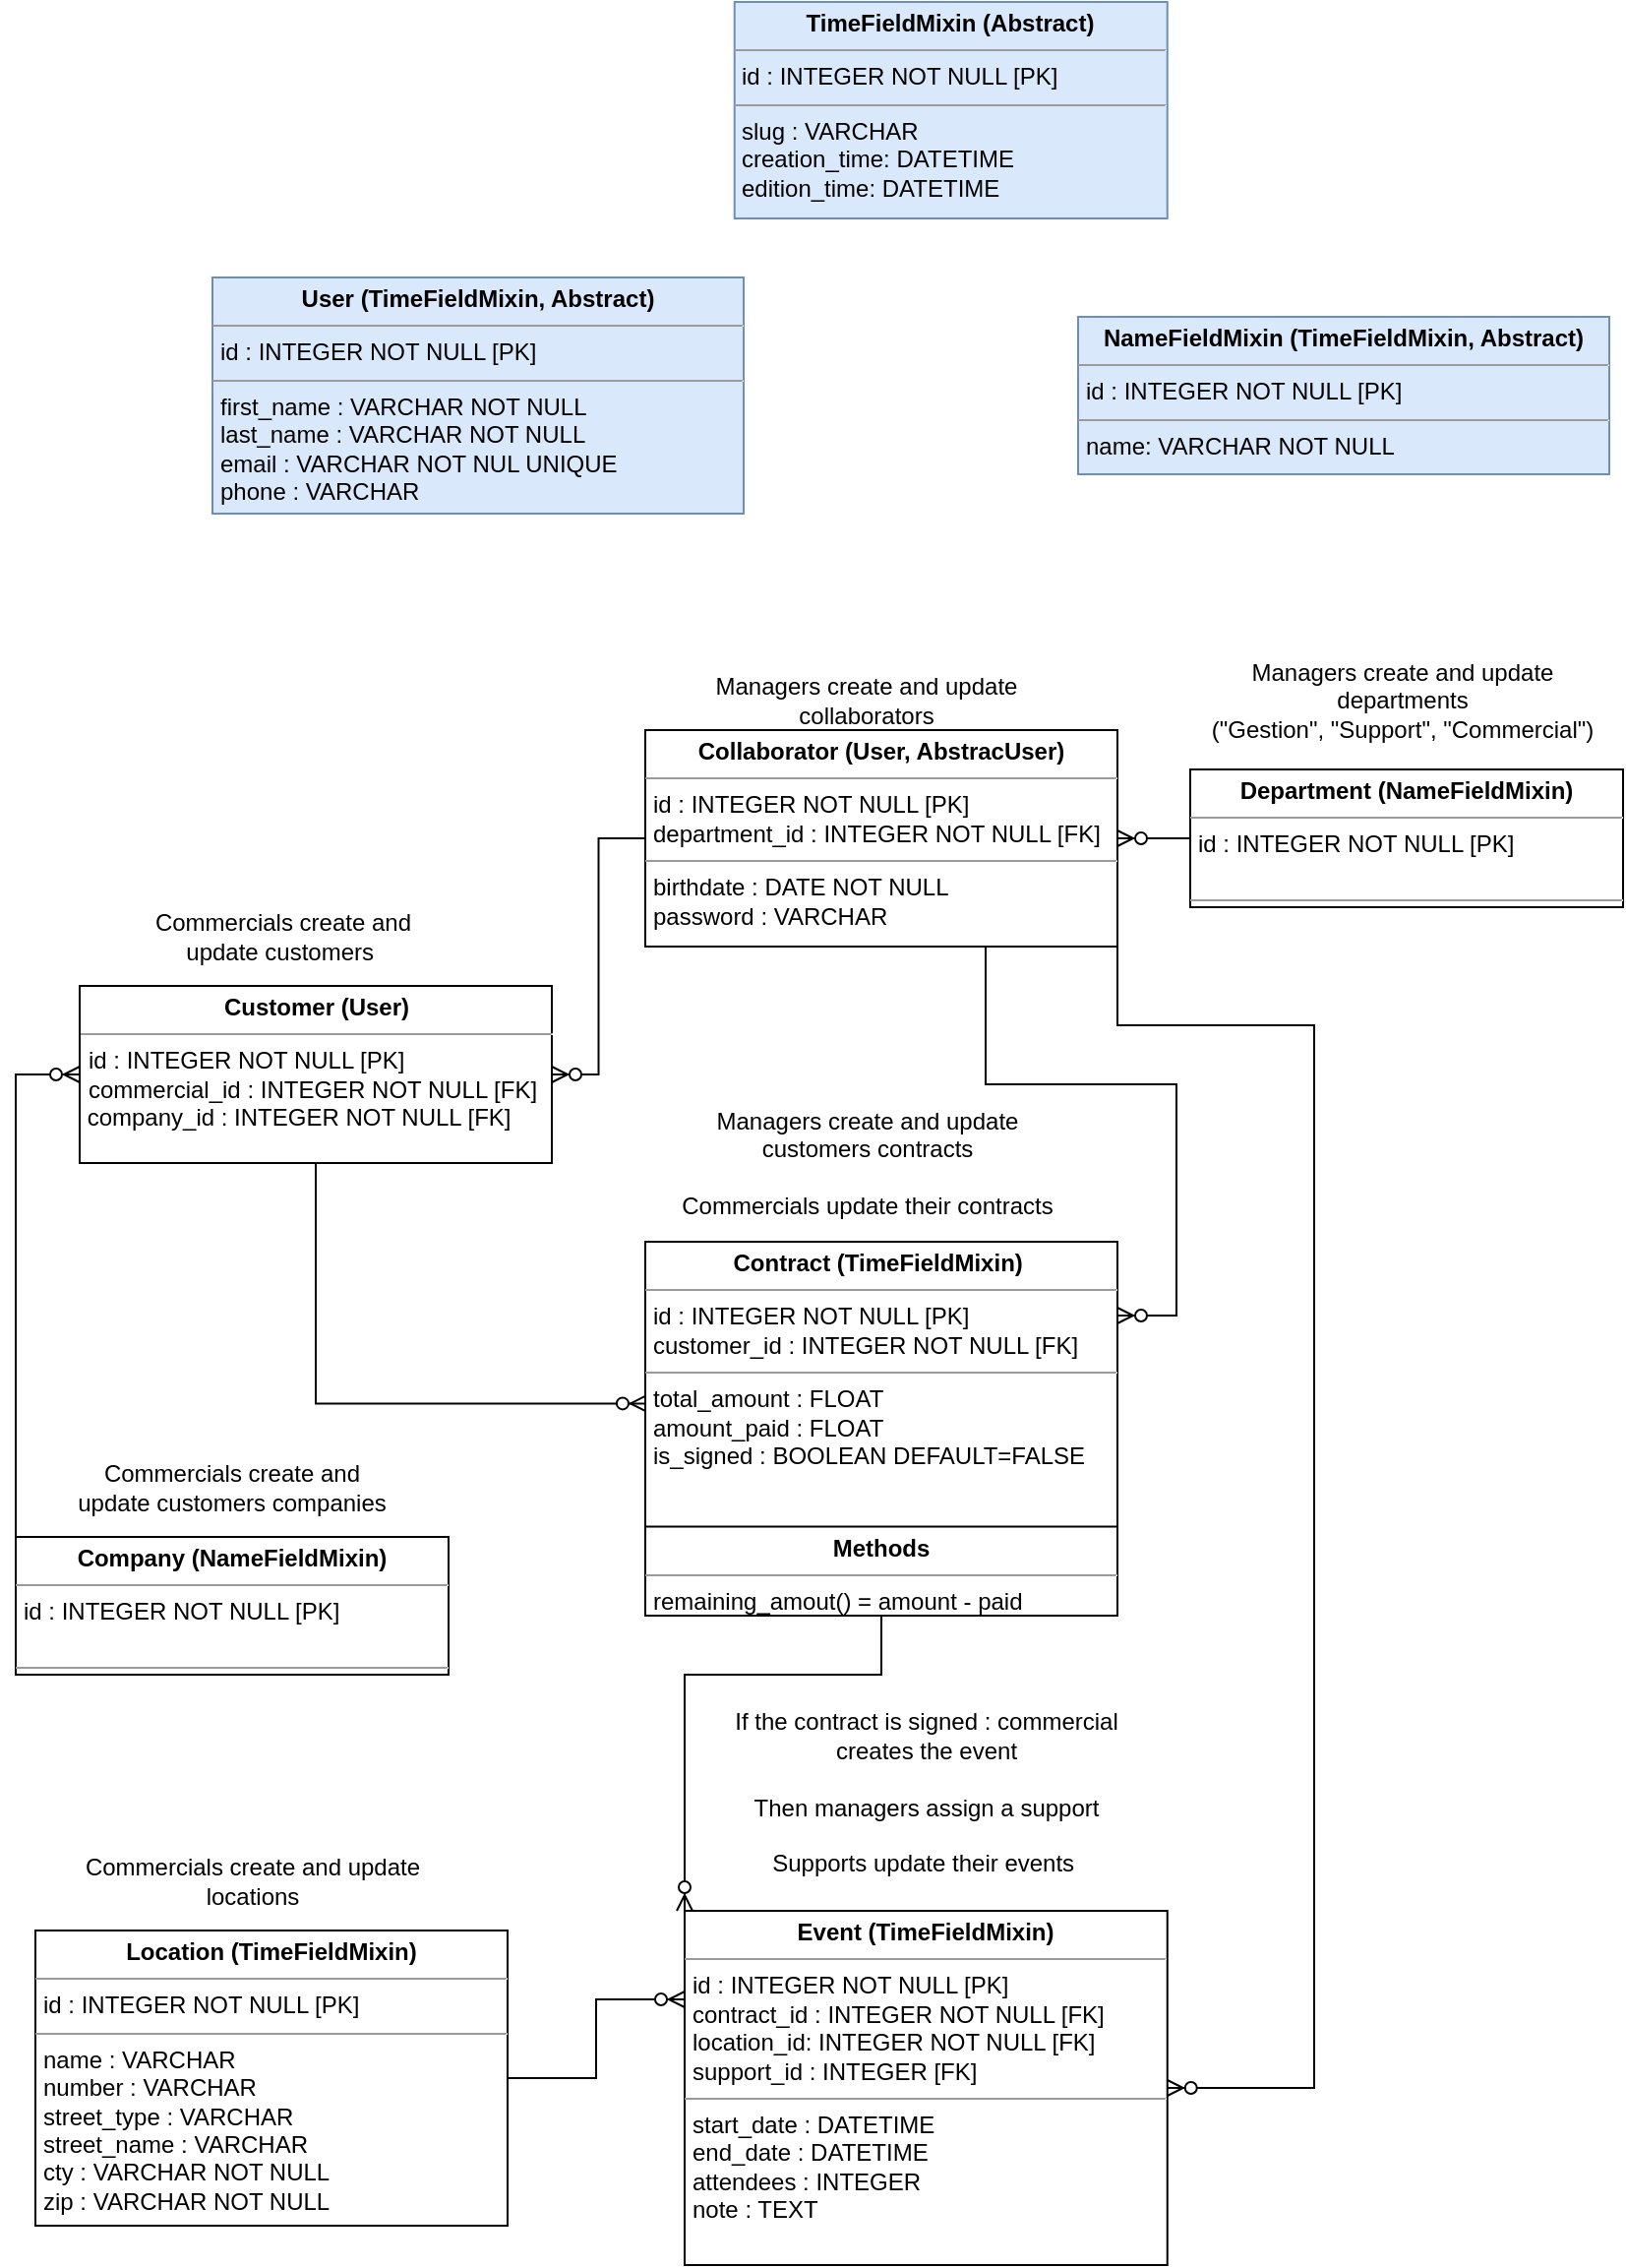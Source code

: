 <mxfile version="22.1.17" type="device">
  <diagram name="Page-1" id="plMPnYqYeWeYJmXO6-pG">
    <mxGraphModel dx="1195" dy="643" grid="1" gridSize="10" guides="1" tooltips="1" connect="1" arrows="1" fold="1" page="1" pageScale="1" pageWidth="827" pageHeight="1169" math="0" shadow="0">
      <root>
        <mxCell id="0" />
        <mxCell id="1" parent="0" />
        <mxCell id="ze8dPootAyPGJqRhnMk7-1" value="&lt;p style=&quot;margin:0px;margin-top:4px;text-align:center;&quot;&gt;&lt;b&gt;User (TimeFieldMixin, A&lt;/b&gt;&lt;b&gt;bstract&lt;span style=&quot;background-color: initial;&quot;&gt;)&lt;/span&gt;&lt;/b&gt;&lt;/p&gt;&lt;hr size=&quot;1&quot;&gt;&lt;p style=&quot;margin:0px;margin-left:4px;&quot;&gt;id : INTEGER NOT NULL [PK]&lt;br&gt;&lt;/p&gt;&lt;hr size=&quot;1&quot;&gt;&lt;p style=&quot;margin:0px;margin-left:4px;&quot;&gt;first_name : VARCHAR NOT NULL&lt;/p&gt;&lt;p style=&quot;margin:0px;margin-left:4px;&quot;&gt;last_name : VARCHAR NOT NULL&lt;br&gt;&lt;/p&gt;&lt;p style=&quot;margin:0px;margin-left:4px;&quot;&gt;email : VARCHAR NOT NUL UNIQUE&lt;/p&gt;&lt;p style=&quot;margin:0px;margin-left:4px;&quot;&gt;phone : VARCHAR&lt;br&gt;&lt;/p&gt;&lt;p style=&quot;margin:0px;margin-left:4px;&quot;&gt;&lt;br&gt;&lt;/p&gt;&lt;p style=&quot;margin:0px;margin-left:4px;&quot;&gt;&lt;br&gt;&lt;br&gt;&lt;/p&gt;" style="verticalAlign=top;align=left;overflow=fill;fontSize=12;fontFamily=Helvetica;html=1;whiteSpace=wrap;fillColor=#dae8fc;strokeColor=#6c8ebf;" parent="1" vertex="1">
          <mxGeometry x="110.0" y="150" width="270" height="120" as="geometry" />
        </mxCell>
        <mxCell id="ze8dPootAyPGJqRhnMk7-3" value="&lt;p style=&quot;margin:0px;margin-top:4px;text-align:center;&quot;&gt;&lt;b&gt;Customer (User)&lt;/b&gt;&lt;/p&gt;&lt;hr size=&quot;1&quot;&gt;&lt;p style=&quot;margin:0px;margin-left:4px;&quot;&gt;id : INTEGER NOT NULL [PK]&lt;br&gt;&lt;/p&gt;&lt;p style=&quot;margin:0px;margin-left:4px;&quot;&gt;commercial_id : INTEGER NOT NULL [FK]&lt;span data-darkreader-inline-color=&quot;&quot; data-darkreader-inline-bgcolor=&quot;&quot; style=&quot;background-color: initial; color: rgb(0, 0, 0); --darkreader-inline-bgcolor: initial; --darkreader-inline-color: #181a1b;&quot;&gt;&amp;nbsp;&lt;/span&gt;&lt;/p&gt;&amp;nbsp;company_id : INTEGER NOT NULL [FK]&lt;p style=&quot;margin:0px;margin-left:4px;&quot;&gt;&lt;br&gt;&lt;/p&gt;" style="verticalAlign=top;align=left;overflow=fill;fontSize=12;fontFamily=Helvetica;html=1;whiteSpace=wrap;" parent="1" vertex="1">
          <mxGeometry x="42.5" y="510" width="240" height="90" as="geometry" />
        </mxCell>
        <mxCell id="ze8dPootAyPGJqRhnMk7-6" value="&lt;p style=&quot;margin:0px;margin-top:4px;text-align:center;&quot;&gt;&lt;b&gt;Collaborator (User, AbstracUser)&lt;/b&gt;&lt;/p&gt;&lt;hr size=&quot;1&quot;&gt;&lt;p style=&quot;margin:0px;margin-left:4px;&quot;&gt;id : INTEGER NOT NULL [PK]&lt;br&gt;&lt;/p&gt;&lt;p style=&quot;margin:0px;margin-left:4px;&quot;&gt;department_id : INTEGER NOT NULL [FK]&lt;br&gt;&lt;/p&gt;&lt;hr size=&quot;1&quot;&gt;&lt;p style=&quot;margin:0px;margin-left:4px;&quot;&gt;birthdate : DATE NOT NULL&lt;/p&gt;&lt;p style=&quot;margin:0px;margin-left:4px;&quot;&gt;password : VARCHAR&lt;br&gt;&lt;br&gt;&lt;/p&gt;&lt;p style=&quot;margin:0px;margin-left:4px;&quot;&gt;&lt;br&gt;&lt;/p&gt;&lt;p style=&quot;margin:0px;margin-left:4px;&quot;&gt;&lt;br&gt;&lt;/p&gt;" style="verticalAlign=top;align=left;overflow=fill;fontSize=12;fontFamily=Helvetica;html=1;whiteSpace=wrap;" parent="1" vertex="1">
          <mxGeometry x="330" y="380" width="240" height="110" as="geometry" />
        </mxCell>
        <mxCell id="ze8dPootAyPGJqRhnMk7-18" value="" style="fontSize=12;html=1;endArrow=ERzeroToMany;endFill=1;rounded=0;entryX=0.002;entryY=0.548;entryDx=0;entryDy=0;exitX=0.5;exitY=1;exitDx=0;exitDy=0;edgeStyle=orthogonalEdgeStyle;entryPerimeter=0;" parent="1" source="ze8dPootAyPGJqRhnMk7-3" target="ze8dPootAyPGJqRhnMk7-13" edge="1">
          <mxGeometry width="100" height="100" relative="1" as="geometry">
            <mxPoint x="40" y="585" as="sourcePoint" />
            <mxPoint x="140" y="485" as="targetPoint" />
          </mxGeometry>
        </mxCell>
        <mxCell id="ze8dPootAyPGJqRhnMk7-19" value="&lt;p style=&quot;margin:0px;margin-top:4px;text-align:center;&quot;&gt;&lt;b&gt;Event (TimeFieldMixin)&lt;/b&gt;&lt;/p&gt;&lt;hr size=&quot;1&quot;&gt;&lt;p style=&quot;margin:0px;margin-left:4px;&quot;&gt;id : INTEGER NOT NULL [PK]&lt;/p&gt;&lt;p style=&quot;border-color: var(--darkreader-border--border-color); margin: 0px 0px 0px 4px; --darkreader-inline-border: var(--darkreader-border--darkreader-border--border-color);&quot; data-darkreader-inline-border=&quot;&quot;&gt;contract_id : INTEGER NOT NULL [FK]&lt;/p&gt;&lt;p style=&quot;border-color: var(--darkreader-border--border-color); margin: 0px 0px 0px 4px; --darkreader-inline-border: var(--darkreader-border--darkreader-border--border-color);&quot; data-darkreader-inline-border=&quot;&quot;&gt;location_id: INTEGER NOT NULL [FK]&lt;/p&gt;&lt;p style=&quot;border-color: var(--darkreader-border--border-color); margin: 0px 0px 0px 4px; --darkreader-inline-border: var(--darkreader-border--darkreader-border--border-color);&quot; data-darkreader-inline-border=&quot;&quot;&gt;support_id : INTEGER [FK]&lt;/p&gt;&lt;hr size=&quot;1&quot;&gt;&lt;p data-darkreader-inline-border=&quot;&quot; style=&quot;border-color: var(--darkreader-border--border-color); margin: 0px 0px 0px 4px; --darkreader-inline-border: var(--darkreader-border--darkreader-border--border-color);&quot;&gt;&lt;span data-darkreader-inline-color=&quot;&quot; data-darkreader-inline-bgcolor=&quot;&quot; style=&quot;background-color: initial; color: rgb(0, 0, 0); --darkreader-inline-bgcolor: initial; --darkreader-inline-color: #181a1b;&quot;&gt;start_date : DATETIME&lt;/span&gt;&lt;/p&gt;&lt;p data-darkreader-inline-border=&quot;&quot; style=&quot;border-color: var(--darkreader-border--border-color); margin: 0px 0px 0px 4px; --darkreader-inline-border: var(--darkreader-border--darkreader-border--border-color);&quot;&gt;&lt;span data-darkreader-inline-color=&quot;&quot; data-darkreader-inline-bgcolor=&quot;&quot; style=&quot;background-color: initial; color: rgb(0, 0, 0); --darkreader-inline-bgcolor: initial; --darkreader-inline-color: #181a1b;&quot;&gt;end_date : DATETIME&lt;br&gt;&lt;/span&gt;&lt;/p&gt;&lt;p data-darkreader-inline-border=&quot;&quot; style=&quot;border-color: var(--darkreader-border--border-color); margin: 0px 0px 0px 4px; --darkreader-inline-border: var(--darkreader-border--darkreader-border--border-color);&quot;&gt;&lt;span data-darkreader-inline-color=&quot;&quot; data-darkreader-inline-bgcolor=&quot;&quot; style=&quot;background-color: initial; color: rgb(0, 0, 0); --darkreader-inline-bgcolor: initial; --darkreader-inline-color: #181a1b;&quot;&gt;attendees : INTEGER&lt;/span&gt;&lt;/p&gt;&lt;p data-darkreader-inline-border=&quot;&quot; style=&quot;border-color: var(--darkreader-border--border-color); margin: 0px 0px 0px 4px; --darkreader-inline-border: var(--darkreader-border--darkreader-border--border-color);&quot;&gt;&lt;span data-darkreader-inline-color=&quot;&quot; data-darkreader-inline-bgcolor=&quot;&quot; style=&quot;background-color: initial; color: rgb(0, 0, 0); --darkreader-inline-bgcolor: initial; --darkreader-inline-color: #181a1b;&quot;&gt;note : TEXT&lt;/span&gt;&lt;span style=&quot;background-color: initial;&quot;&gt;&amp;nbsp;&lt;/span&gt;&lt;/p&gt;&lt;p data-darkreader-inline-border=&quot;&quot; style=&quot;border-color: var(--darkreader-border--border-color); margin: 0px 0px 0px 4px; --darkreader-inline-border: var(--darkreader-border--darkreader-border--border-color);&quot;&gt;&lt;br data-darkreader-inline-border=&quot;&quot; style=&quot;border-color: var(--darkreader-border--border-color); --darkreader-inline-border: var(--darkreader-border--darkreader-border--border-color);&quot;&gt;&lt;/p&gt;&lt;p data-darkreader-inline-border=&quot;&quot; style=&quot;border-color: var(--darkreader-border--border-color); margin: 0px 0px 0px 4px; --darkreader-inline-border: var(--darkreader-border--darkreader-border--border-color);&quot;&gt;&lt;br data-darkreader-inline-border=&quot;&quot; style=&quot;border-color: var(--darkreader-border--border-color); --darkreader-inline-border: var(--darkreader-border--darkreader-border--border-color);&quot;&gt;&lt;/p&gt;&lt;p style=&quot;margin:0px;margin-left:4px;&quot;&gt;&lt;br&gt;&lt;br&gt;&lt;/p&gt;" style="verticalAlign=top;align=left;overflow=fill;fontSize=12;fontFamily=Helvetica;html=1;whiteSpace=wrap;" parent="1" vertex="1">
          <mxGeometry x="350" y="980" width="245.37" height="180" as="geometry" />
        </mxCell>
        <mxCell id="ze8dPootAyPGJqRhnMk7-23" value="Managers create and update customers contracts&lt;br&gt;&lt;br&gt;Commercials update their contracts" style="text;html=1;strokeColor=none;fillColor=none;align=center;verticalAlign=middle;whiteSpace=wrap;rounded=0;" parent="1" vertex="1">
          <mxGeometry x="343.75" y="570" width="197.5" height="60" as="geometry" />
        </mxCell>
        <mxCell id="ze8dPootAyPGJqRhnMk7-24" value="If the contract is signed : commercial creates the event&lt;br&gt;&lt;br&gt;Then managers assign a support&lt;br&gt;&lt;br&gt;Supports update their events&amp;nbsp;" style="text;html=1;strokeColor=none;fillColor=none;align=center;verticalAlign=middle;whiteSpace=wrap;rounded=0;" parent="1" vertex="1">
          <mxGeometry x="367.69" y="870" width="210" height="100" as="geometry" />
        </mxCell>
        <mxCell id="ze8dPootAyPGJqRhnMk7-25" value="" style="fontSize=12;html=1;endArrow=ERzeroToMany;endFill=1;rounded=0;entryX=1;entryY=0.5;entryDx=0;entryDy=0;exitX=0;exitY=0.5;exitDx=0;exitDy=0;edgeStyle=orthogonalEdgeStyle;" parent="1" source="ze8dPootAyPGJqRhnMk7-6" target="ze8dPootAyPGJqRhnMk7-3" edge="1">
          <mxGeometry width="100" height="100" relative="1" as="geometry">
            <mxPoint x="410" y="260.0" as="sourcePoint" />
            <mxPoint x="810" y="120" as="targetPoint" />
          </mxGeometry>
        </mxCell>
        <mxCell id="ze8dPootAyPGJqRhnMk7-29" value="" style="fontSize=12;html=1;endArrow=ERzeroToMany;endFill=1;rounded=0;exitX=1;exitY=1;exitDx=0;exitDy=0;edgeStyle=orthogonalEdgeStyle;entryX=1;entryY=0.5;entryDx=0;entryDy=0;" parent="1" source="ze8dPootAyPGJqRhnMk7-6" target="ze8dPootAyPGJqRhnMk7-19" edge="1">
          <mxGeometry width="100" height="100" relative="1" as="geometry">
            <mxPoint x="670" y="500" as="sourcePoint" />
            <mxPoint x="610" y="1110" as="targetPoint" />
            <Array as="points">
              <mxPoint x="570" y="530" />
              <mxPoint x="670" y="530" />
              <mxPoint x="670" y="1070" />
            </Array>
          </mxGeometry>
        </mxCell>
        <mxCell id="ze8dPootAyPGJqRhnMk7-31" value="&lt;p style=&quot;margin:0px;margin-top:4px;text-align:center;&quot;&gt;&lt;b&gt;Company (NameFieldMixin)&lt;/b&gt;&lt;/p&gt;&lt;hr size=&quot;1&quot;&gt;&lt;p style=&quot;margin:0px;margin-left:4px;&quot;&gt;id : INTEGER NOT NULL [PK]&lt;/p&gt;&lt;p style=&quot;margin:0px;margin-left:4px;&quot;&gt;&lt;br&gt;&lt;/p&gt;&lt;hr size=&quot;1&quot;&gt;&lt;p data-darkreader-inline-border=&quot;&quot; style=&quot;border-color: var(--darkreader-border--border-color); margin: 0px 0px 0px 4px; --darkreader-inline-border: var(--darkreader-border--darkreader-border--border-color);&quot;&gt;&lt;br&gt;&lt;/p&gt;" style="verticalAlign=top;align=left;overflow=fill;fontSize=12;fontFamily=Helvetica;html=1;whiteSpace=wrap;" parent="1" vertex="1">
          <mxGeometry x="10" y="790" width="220" height="70" as="geometry" />
        </mxCell>
        <mxCell id="ze8dPootAyPGJqRhnMk7-32" value="" style="fontSize=12;html=1;endArrow=ERzeroToMany;endFill=1;rounded=0;entryX=0;entryY=0.5;entryDx=0;entryDy=0;exitX=0;exitY=0;exitDx=0;exitDy=0;edgeStyle=orthogonalEdgeStyle;" parent="1" source="ze8dPootAyPGJqRhnMk7-31" target="ze8dPootAyPGJqRhnMk7-3" edge="1">
          <mxGeometry width="100" height="100" relative="1" as="geometry">
            <mxPoint x="180" y="530" as="sourcePoint" />
            <mxPoint x="70" y="700" as="targetPoint" />
          </mxGeometry>
        </mxCell>
        <mxCell id="ze8dPootAyPGJqRhnMk7-50" value="" style="fontSize=12;html=1;endArrow=ERzeroToMany;endFill=1;rounded=0;entryX=0;entryY=0;entryDx=0;entryDy=0;exitX=0.5;exitY=1;exitDx=0;exitDy=0;edgeStyle=orthogonalEdgeStyle;" parent="1" source="ze8dPootAyPGJqRhnMk7-45" target="ze8dPootAyPGJqRhnMk7-19" edge="1">
          <mxGeometry width="100" height="100" relative="1" as="geometry">
            <mxPoint x="99.48" y="670" as="sourcePoint" />
            <mxPoint x="149.48" y="838" as="targetPoint" />
            <Array as="points">
              <mxPoint x="450" y="860" />
              <mxPoint x="350" y="860" />
            </Array>
          </mxGeometry>
        </mxCell>
        <mxCell id="ze8dPootAyPGJqRhnMk7-51" value="" style="fontSize=12;html=1;endArrow=ERzeroToMany;endFill=1;rounded=0;entryX=0;entryY=0.25;entryDx=0;entryDy=0;exitX=1;exitY=0.5;exitDx=0;exitDy=0;edgeStyle=orthogonalEdgeStyle;" parent="1" source="ze8dPootAyPGJqRhnMk7-53" target="ze8dPootAyPGJqRhnMk7-19" edge="1">
          <mxGeometry width="100" height="100" relative="1" as="geometry">
            <mxPoint x="380" y="1170.5" as="sourcePoint" />
            <mxPoint x="494.63" y="1160" as="targetPoint" />
          </mxGeometry>
        </mxCell>
        <mxCell id="ze8dPootAyPGJqRhnMk7-52" value="" style="group;strokeColor=#ff0800;fillColor=#8e251f;" parent="1" vertex="1" connectable="0">
          <mxGeometry x="330" y="640" width="240" height="190" as="geometry" />
        </mxCell>
        <mxCell id="ze8dPootAyPGJqRhnMk7-13" value="&lt;p style=&quot;margin:0px;margin-top:4px;text-align:center;&quot;&gt;&lt;b&gt;Contract (TimeFieldMixin)&amp;nbsp;&lt;/b&gt;&lt;/p&gt;&lt;hr size=&quot;1&quot;&gt;&lt;p style=&quot;margin:0px;margin-left:4px;&quot;&gt;id : INTEGER NOT NULL [PK]&lt;/p&gt;&lt;p style=&quot;border-color: var(--darkreader-border--border-color); margin: 0px 0px 0px 4px; --darkreader-inline-border: var(--darkreader-border--darkreader-border--border-color);&quot; data-darkreader-inline-border=&quot;&quot;&gt;&lt;span style=&quot;background-color: initial;&quot;&gt;customer_id : INTEGER NOT NULL [FK]&lt;/span&gt;&lt;br&gt;&lt;/p&gt;&lt;hr size=&quot;1&quot;&gt;&lt;p data-darkreader-inline-border=&quot;&quot; style=&quot;border-color: var(--darkreader-border--border-color); margin: 0px 0px 0px 4px; --darkreader-inline-border: var(--darkreader-border--darkreader-border--border-color);&quot;&gt;&lt;span data-darkreader-inline-bgcolor=&quot;&quot; style=&quot;background-color: initial; --darkreader-inline-bgcolor: initial;&quot;&gt;total_amount : FLOAT&lt;/span&gt;&lt;/p&gt;&lt;p data-darkreader-inline-border=&quot;&quot; style=&quot;border-color: var(--darkreader-border--border-color); margin: 0px 0px 0px 4px; --darkreader-inline-border: var(--darkreader-border--darkreader-border--border-color);&quot;&gt;&lt;span data-darkreader-inline-bgcolor=&quot;&quot; style=&quot;background-color: initial; --darkreader-inline-bgcolor: initial;&quot;&gt;amount_paid : FLOAT&amp;nbsp;&lt;/span&gt;&lt;/p&gt;&lt;p data-darkreader-inline-border=&quot;&quot; style=&quot;border-color: var(--darkreader-border--border-color); margin: 0px 0px 0px 4px; --darkreader-inline-border: var(--darkreader-border--darkreader-border--border-color);&quot;&gt;&lt;span data-darkreader-inline-color=&quot;&quot; data-darkreader-inline-bgcolor=&quot;&quot; style=&quot;background-color: initial; color: rgb(0, 0, 0); --darkreader-inline-bgcolor: initial; --darkreader-inline-color: #181a1b;&quot;&gt;is_signed : BOOLEAN DEFAULT=FALSE&lt;/span&gt;&lt;/p&gt;&lt;p style=&quot;margin:0px;margin-left:4px;&quot;&gt;&lt;br&gt;&lt;/p&gt;" style="verticalAlign=top;align=left;overflow=fill;fontSize=12;fontFamily=Helvetica;html=1;whiteSpace=wrap;" parent="ze8dPootAyPGJqRhnMk7-52" vertex="1">
          <mxGeometry width="240" height="150" as="geometry" />
        </mxCell>
        <mxCell id="ze8dPootAyPGJqRhnMk7-45" value="&lt;p style=&quot;margin:0px;margin-top:4px;text-align:center;&quot;&gt;&lt;b&gt;Methods&lt;/b&gt;&lt;/p&gt;&lt;hr size=&quot;1&quot;&gt;&lt;p style=&quot;margin:0px;margin-left:4px;&quot;&gt;remaining_amout() = amount - paid&lt;br&gt;&lt;/p&gt;" style="verticalAlign=top;align=left;overflow=fill;fontSize=12;fontFamily=Helvetica;html=1;whiteSpace=wrap;" parent="ze8dPootAyPGJqRhnMk7-52" vertex="1">
          <mxGeometry y="144.762" width="240" height="45.238" as="geometry" />
        </mxCell>
        <mxCell id="ze8dPootAyPGJqRhnMk7-53" value="&lt;p style=&quot;margin:0px;margin-top:4px;text-align:center;&quot;&gt;&lt;b&gt;Location (TimeFieldMixin)&lt;/b&gt;&lt;/p&gt;&lt;hr size=&quot;1&quot;&gt;&lt;p style=&quot;margin:0px;margin-left:4px;&quot;&gt;id : INTEGER NOT NULL [PK]&lt;/p&gt;&lt;hr size=&quot;1&quot;&gt;&lt;p data-darkreader-inline-border=&quot;&quot; style=&quot;border-color: var(--darkreader-border--border-color); margin: 0px 0px 0px 4px; --darkreader-inline-border: var(--darkreader-border--darkreader-border--border-color);&quot;&gt;&lt;span data-darkreader-inline-color=&quot;&quot; data-darkreader-inline-bgcolor=&quot;&quot; style=&quot;background-color: initial; color: rgb(0, 0, 0); --darkreader-inline-bgcolor: initial; --darkreader-inline-color: #181a1b;&quot;&gt;name : VARCHAR&lt;/span&gt;&lt;br&gt;&lt;/p&gt;&lt;p data-darkreader-inline-border=&quot;&quot; style=&quot;border-color: var(--darkreader-border--border-color); margin: 0px 0px 0px 4px; --darkreader-inline-border: var(--darkreader-border--darkreader-border--border-color);&quot;&gt;&lt;span data-darkreader-inline-color=&quot;&quot; data-darkreader-inline-bgcolor=&quot;&quot; style=&quot;background-color: initial; color: rgb(0, 0, 0); --darkreader-inline-bgcolor: initial; --darkreader-inline-color: #181a1b;&quot;&gt;number : VARCHAR&lt;/span&gt;&lt;/p&gt;&lt;p data-darkreader-inline-border=&quot;&quot; style=&quot;border-color: var(--darkreader-border--border-color); margin: 0px 0px 0px 4px; --darkreader-inline-border: var(--darkreader-border--darkreader-border--border-color);&quot;&gt;&lt;span data-darkreader-inline-color=&quot;&quot; data-darkreader-inline-bgcolor=&quot;&quot; style=&quot;background-color: initial; color: rgb(0, 0, 0); --darkreader-inline-bgcolor: initial; --darkreader-inline-color: #181a1b;&quot;&gt;street_type : VARCHAR&lt;br&gt;&lt;/span&gt;&lt;/p&gt;&lt;p data-darkreader-inline-border=&quot;&quot; style=&quot;border-color: var(--darkreader-border--border-color); margin: 0px 0px 0px 4px; --darkreader-inline-border: var(--darkreader-border--darkreader-border--border-color);&quot;&gt;&lt;span data-darkreader-inline-color=&quot;&quot; data-darkreader-inline-bgcolor=&quot;&quot; style=&quot;background-color: initial; color: rgb(0, 0, 0); --darkreader-inline-bgcolor: initial; --darkreader-inline-color: #181a1b;&quot;&gt;street_name : VARCHAR&lt;br&gt;&lt;/span&gt;&lt;/p&gt;&lt;p data-darkreader-inline-border=&quot;&quot; style=&quot;border-color: var(--darkreader-border--border-color); margin: 0px 0px 0px 4px; --darkreader-inline-border: var(--darkreader-border--darkreader-border--border-color);&quot;&gt;cty : VARCHAR NOT NULL&lt;/p&gt;&lt;p data-darkreader-inline-border=&quot;&quot; style=&quot;border-color: var(--darkreader-border--border-color); margin: 0px 0px 0px 4px; --darkreader-inline-border: var(--darkreader-border--darkreader-border--border-color);&quot;&gt;zip :&amp;nbsp;VARCHAR&amp;nbsp;&lt;span style=&quot;background-color: initial;&quot;&gt;NOT NULL&lt;/span&gt;&lt;br&gt;&lt;/p&gt;&lt;p data-darkreader-inline-border=&quot;&quot; style=&quot;border-color: var(--darkreader-border--border-color); margin: 0px 0px 0px 4px; --darkreader-inline-border: var(--darkreader-border--darkreader-border--border-color);&quot;&gt;&lt;br&gt;&lt;/p&gt;&lt;p data-darkreader-inline-border=&quot;&quot; style=&quot;border-color: var(--darkreader-border--border-color); margin: 0px 0px 0px 4px; --darkreader-inline-border: var(--darkreader-border--darkreader-border--border-color);&quot;&gt;&lt;br data-darkreader-inline-border=&quot;&quot; style=&quot;border-color: var(--darkreader-border--border-color); --darkreader-inline-border: var(--darkreader-border--darkreader-border--border-color);&quot;&gt;&lt;/p&gt;&lt;p style=&quot;margin:0px;margin-left:4px;&quot;&gt;&lt;br&gt;&lt;br&gt;&lt;/p&gt;" style="verticalAlign=top;align=left;overflow=fill;fontSize=12;fontFamily=Helvetica;html=1;whiteSpace=wrap;" parent="1" vertex="1">
          <mxGeometry x="20" y="990" width="240" height="150" as="geometry" />
        </mxCell>
        <mxCell id="ze8dPootAyPGJqRhnMk7-60" value="Commercials create and update customers companies" style="text;html=1;strokeColor=none;fillColor=none;align=center;verticalAlign=middle;whiteSpace=wrap;rounded=0;" parent="1" vertex="1">
          <mxGeometry x="36.16" y="750" width="167.68" height="30" as="geometry" />
        </mxCell>
        <mxCell id="ze8dPootAyPGJqRhnMk7-61" value="Commercials create and update locations" style="text;html=1;strokeColor=none;fillColor=none;align=center;verticalAlign=middle;whiteSpace=wrap;rounded=0;" parent="1" vertex="1">
          <mxGeometry x="42.5" y="950" width="175" height="30" as="geometry" />
        </mxCell>
        <mxCell id="vRoCtObwlidcR9JG_tyj-2" value="&lt;p style=&quot;margin:0px;margin-top:4px;text-align:center;&quot;&gt;&lt;b&gt;TimeFieldMixin (Abstract&lt;span style=&quot;background-color: initial;&quot;&gt;)&lt;/span&gt;&lt;/b&gt;&lt;/p&gt;&lt;hr size=&quot;1&quot;&gt;&lt;p style=&quot;margin:0px;margin-left:4px;&quot;&gt;id : INTEGER NOT NULL [PK]&lt;br&gt;&lt;/p&gt;&lt;hr size=&quot;1&quot;&gt;&lt;p style=&quot;margin:0px;margin-left:4px;&quot;&gt;slug : VARCHAR&lt;/p&gt;&lt;p style=&quot;margin:0px;margin-left:4px;&quot;&gt;creation_time: DATETIME&lt;br&gt;&lt;/p&gt;&lt;p style=&quot;margin:0px;margin-left:4px;&quot;&gt;edition_time: DATETIME&lt;br&gt;&lt;/p&gt;&lt;p style=&quot;margin:0px;margin-left:4px;&quot;&gt;&lt;br&gt;&lt;/p&gt;&lt;p style=&quot;margin:0px;margin-left:4px;&quot;&gt;&lt;br&gt;&lt;/p&gt;&lt;p style=&quot;margin:0px;margin-left:4px;&quot;&gt;&lt;br&gt;&lt;br&gt;&lt;/p&gt;" style="verticalAlign=top;align=left;overflow=fill;fontSize=12;fontFamily=Helvetica;html=1;whiteSpace=wrap;fillColor=#dae8fc;strokeColor=#6c8ebf;" vertex="1" parent="1">
          <mxGeometry x="375.37" y="10" width="220" height="110" as="geometry" />
        </mxCell>
        <mxCell id="vRoCtObwlidcR9JG_tyj-3" value="&lt;p style=&quot;margin:0px;margin-top:4px;text-align:center;&quot;&gt;&lt;b&gt;NameFieldMixin (TimeFieldMixin, Abstract&lt;span style=&quot;background-color: initial;&quot;&gt;)&lt;/span&gt;&lt;/b&gt;&lt;/p&gt;&lt;hr size=&quot;1&quot;&gt;&lt;p style=&quot;margin:0px;margin-left:4px;&quot;&gt;id : INTEGER NOT NULL [PK]&lt;br&gt;&lt;/p&gt;&lt;hr size=&quot;1&quot;&gt;&lt;p style=&quot;margin:0px;margin-left:4px;&quot;&gt;name: VARCHAR NOT NULL&lt;/p&gt;&lt;p style=&quot;margin:0px;margin-left:4px;&quot;&gt;&lt;br&gt;&lt;/p&gt;&lt;p style=&quot;margin:0px;margin-left:4px;&quot;&gt;&lt;br&gt;&lt;/p&gt;&lt;p style=&quot;margin:0px;margin-left:4px;&quot;&gt;&lt;br&gt;&lt;/p&gt;&lt;p style=&quot;margin:0px;margin-left:4px;&quot;&gt;&lt;br&gt;&lt;br&gt;&lt;/p&gt;" style="verticalAlign=top;align=left;overflow=fill;fontSize=12;fontFamily=Helvetica;html=1;whiteSpace=wrap;fillColor=#dae8fc;strokeColor=#6c8ebf;" vertex="1" parent="1">
          <mxGeometry x="550" y="170" width="270" height="80" as="geometry" />
        </mxCell>
        <mxCell id="vRoCtObwlidcR9JG_tyj-5" value="Commercials create and update customers&amp;nbsp;" style="text;html=1;strokeColor=none;fillColor=none;align=center;verticalAlign=middle;whiteSpace=wrap;rounded=0;" vertex="1" parent="1">
          <mxGeometry x="62.32" y="470" width="167.68" height="30" as="geometry" />
        </mxCell>
        <mxCell id="vRoCtObwlidcR9JG_tyj-6" value="&lt;p style=&quot;margin:0px;margin-top:4px;text-align:center;&quot;&gt;&lt;b&gt;Department (NameFieldMixin)&lt;/b&gt;&lt;/p&gt;&lt;hr size=&quot;1&quot;&gt;&lt;p style=&quot;margin:0px;margin-left:4px;&quot;&gt;id : INTEGER NOT NULL [PK]&lt;/p&gt;&lt;p style=&quot;margin:0px;margin-left:4px;&quot;&gt;&lt;br&gt;&lt;/p&gt;&lt;hr size=&quot;1&quot;&gt;&lt;p data-darkreader-inline-border=&quot;&quot; style=&quot;border-color: var(--darkreader-border--border-color); margin: 0px 0px 0px 4px; --darkreader-inline-border: var(--darkreader-border--darkreader-border--border-color);&quot;&gt;&lt;br&gt;&lt;/p&gt;" style="verticalAlign=top;align=left;overflow=fill;fontSize=12;fontFamily=Helvetica;html=1;whiteSpace=wrap;" vertex="1" parent="1">
          <mxGeometry x="607" y="400" width="220" height="70" as="geometry" />
        </mxCell>
        <mxCell id="vRoCtObwlidcR9JG_tyj-10" value="Managers create and update collaborators" style="text;html=1;strokeColor=none;fillColor=none;align=center;verticalAlign=middle;whiteSpace=wrap;rounded=0;" vertex="1" parent="1">
          <mxGeometry x="355" y="350" width="175" height="30" as="geometry" />
        </mxCell>
        <mxCell id="vRoCtObwlidcR9JG_tyj-11" value="Managers create and update departments&lt;br&gt;(&quot;Gestion&quot;, &quot;Support&quot;, &quot;Commercial&quot;)" style="text;html=1;strokeColor=none;fillColor=none;align=center;verticalAlign=middle;whiteSpace=wrap;rounded=0;" vertex="1" parent="1">
          <mxGeometry x="610" y="335" width="210" height="60" as="geometry" />
        </mxCell>
        <mxCell id="vRoCtObwlidcR9JG_tyj-14" value="" style="fontSize=12;html=1;endArrow=ERzeroToMany;endFill=1;rounded=0;entryX=1;entryY=0.5;entryDx=0;entryDy=0;exitX=0;exitY=0.5;exitDx=0;exitDy=0;" edge="1" parent="1" source="vRoCtObwlidcR9JG_tyj-6" target="ze8dPootAyPGJqRhnMk7-6">
          <mxGeometry width="100" height="100" relative="1" as="geometry">
            <mxPoint x="670" y="500" as="sourcePoint" />
            <mxPoint x="630" y="620" as="targetPoint" />
          </mxGeometry>
        </mxCell>
        <mxCell id="vRoCtObwlidcR9JG_tyj-16" value="" style="fontSize=12;html=1;endArrow=ERzeroToMany;endFill=1;rounded=0;entryX=1;entryY=0.25;entryDx=0;entryDy=0;edgeStyle=orthogonalEdgeStyle;exitX=0.75;exitY=1;exitDx=0;exitDy=0;" edge="1" parent="1" source="ze8dPootAyPGJqRhnMk7-6" target="ze8dPootAyPGJqRhnMk7-13">
          <mxGeometry width="100" height="100" relative="1" as="geometry">
            <mxPoint x="610" y="510" as="sourcePoint" />
            <mxPoint x="620" y="890" as="targetPoint" />
            <Array as="points">
              <mxPoint x="503" y="560" />
              <mxPoint x="600" y="560" />
              <mxPoint x="600" y="678" />
            </Array>
          </mxGeometry>
        </mxCell>
      </root>
    </mxGraphModel>
  </diagram>
</mxfile>
